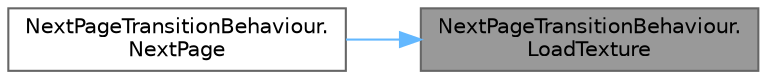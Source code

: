 digraph "NextPageTransitionBehaviour.LoadTexture"
{
 // LATEX_PDF_SIZE
  bgcolor="transparent";
  edge [fontname=Helvetica,fontsize=10,labelfontname=Helvetica,labelfontsize=10];
  node [fontname=Helvetica,fontsize=10,shape=box,height=0.2,width=0.4];
  rankdir="RL";
  Node1 [id="Node000001",label="NextPageTransitionBehaviour.\lLoadTexture",height=0.2,width=0.4,color="gray40", fillcolor="grey60", style="filled", fontcolor="black",tooltip=" "];
  Node1 -> Node2 [id="edge1_Node000001_Node000002",dir="back",color="steelblue1",style="solid",tooltip=" "];
  Node2 [id="Node000002",label="NextPageTransitionBehaviour.\lNextPage",height=0.2,width=0.4,color="grey40", fillcolor="white", style="filled",URL="$class_next_page_transition_behaviour.html#a6db4c1ab925355224ebc8dcffbc5204e",tooltip=" "];
}
